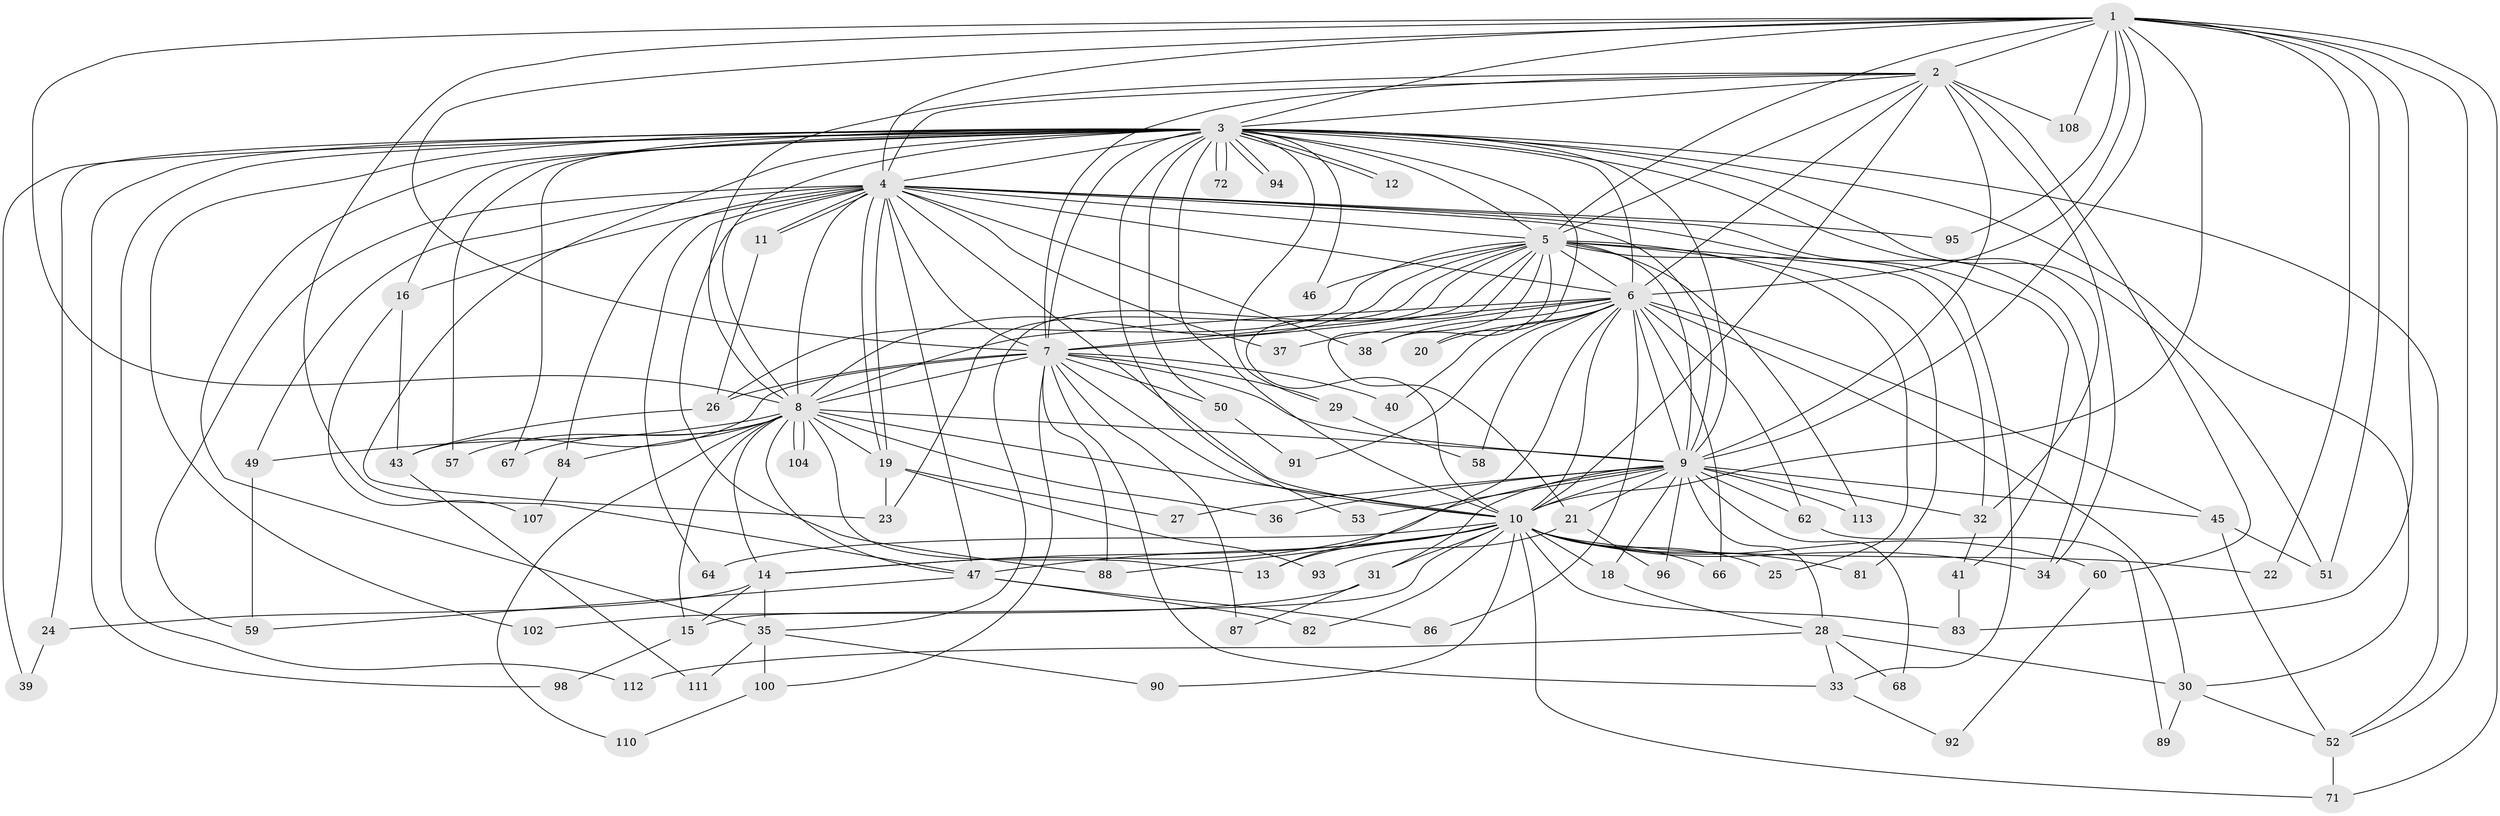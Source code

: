 // Generated by graph-tools (version 1.1) at 2025/51/02/27/25 19:51:49]
// undirected, 85 vertices, 217 edges
graph export_dot {
graph [start="1"]
  node [color=gray90,style=filled];
  1 [super="+74"];
  2 [super="+17"];
  3 [super="+85"];
  4 [super="+65"];
  5 [super="+56"];
  6 [super="+73"];
  7 [super="+44"];
  8 [super="+75"];
  9 [super="+61"];
  10 [super="+54"];
  11;
  12;
  13 [super="+105"];
  14 [super="+42"];
  15 [super="+76"];
  16;
  18;
  19 [super="+78"];
  20;
  21;
  22;
  23 [super="+97"];
  24;
  25;
  26;
  27;
  28 [super="+48"];
  29;
  30 [super="+101"];
  31;
  32 [super="+106"];
  33 [super="+69"];
  34 [super="+70"];
  35 [super="+55"];
  36;
  37;
  38;
  39;
  40;
  41;
  43 [super="+109"];
  45;
  46;
  47 [super="+80"];
  49;
  50;
  51;
  52 [super="+63"];
  53;
  57;
  58;
  59 [super="+79"];
  60;
  62;
  64;
  66;
  67;
  68;
  71 [super="+77"];
  72;
  81;
  82;
  83 [super="+99"];
  84;
  86;
  87;
  88 [super="+103"];
  89;
  90;
  91;
  92;
  93;
  94;
  95;
  96;
  98;
  100;
  102;
  104;
  107;
  108;
  110;
  111;
  112;
  113;
  1 -- 2;
  1 -- 3;
  1 -- 4;
  1 -- 5 [weight=2];
  1 -- 6;
  1 -- 7;
  1 -- 8;
  1 -- 9;
  1 -- 10 [weight=2];
  1 -- 22;
  1 -- 51;
  1 -- 52;
  1 -- 71;
  1 -- 95;
  1 -- 108;
  1 -- 47;
  1 -- 83;
  2 -- 3;
  2 -- 4;
  2 -- 5;
  2 -- 6;
  2 -- 7;
  2 -- 8;
  2 -- 9 [weight=2];
  2 -- 10;
  2 -- 34;
  2 -- 108;
  2 -- 60;
  3 -- 4;
  3 -- 5;
  3 -- 6;
  3 -- 7;
  3 -- 8;
  3 -- 9;
  3 -- 10;
  3 -- 12;
  3 -- 12;
  3 -- 16;
  3 -- 20;
  3 -- 24;
  3 -- 29;
  3 -- 30;
  3 -- 32;
  3 -- 35;
  3 -- 39;
  3 -- 46;
  3 -- 50;
  3 -- 52;
  3 -- 53;
  3 -- 57;
  3 -- 67;
  3 -- 72;
  3 -- 72;
  3 -- 94;
  3 -- 94;
  3 -- 98;
  3 -- 102;
  3 -- 112;
  3 -- 23;
  3 -- 51;
  4 -- 5;
  4 -- 6;
  4 -- 7;
  4 -- 8;
  4 -- 9;
  4 -- 10;
  4 -- 11;
  4 -- 11;
  4 -- 16;
  4 -- 19;
  4 -- 19;
  4 -- 34;
  4 -- 37;
  4 -- 41;
  4 -- 49;
  4 -- 59;
  4 -- 64;
  4 -- 84;
  4 -- 88;
  4 -- 95;
  4 -- 38;
  4 -- 47;
  5 -- 6 [weight=2];
  5 -- 7;
  5 -- 8;
  5 -- 9;
  5 -- 10;
  5 -- 21;
  5 -- 23;
  5 -- 25;
  5 -- 26;
  5 -- 33;
  5 -- 38;
  5 -- 46;
  5 -- 113;
  5 -- 81;
  5 -- 32;
  5 -- 35;
  6 -- 7;
  6 -- 8;
  6 -- 9;
  6 -- 10;
  6 -- 20;
  6 -- 30;
  6 -- 37;
  6 -- 38;
  6 -- 40;
  6 -- 45;
  6 -- 58;
  6 -- 62;
  6 -- 66;
  6 -- 91;
  6 -- 13;
  6 -- 86;
  7 -- 8 [weight=2];
  7 -- 9 [weight=2];
  7 -- 10;
  7 -- 29;
  7 -- 33;
  7 -- 40;
  7 -- 43;
  7 -- 50;
  7 -- 87;
  7 -- 88;
  7 -- 100;
  7 -- 26;
  8 -- 9;
  8 -- 10;
  8 -- 13;
  8 -- 14;
  8 -- 15;
  8 -- 36;
  8 -- 47;
  8 -- 49;
  8 -- 57;
  8 -- 67;
  8 -- 84;
  8 -- 104;
  8 -- 104;
  8 -- 110;
  8 -- 19;
  9 -- 10;
  9 -- 18;
  9 -- 21;
  9 -- 27;
  9 -- 28;
  9 -- 31;
  9 -- 32;
  9 -- 36;
  9 -- 45;
  9 -- 53;
  9 -- 62;
  9 -- 113;
  9 -- 96;
  9 -- 68;
  9 -- 14;
  10 -- 13;
  10 -- 14;
  10 -- 18;
  10 -- 22;
  10 -- 25;
  10 -- 31;
  10 -- 47;
  10 -- 60;
  10 -- 64;
  10 -- 66;
  10 -- 71;
  10 -- 81;
  10 -- 82;
  10 -- 83;
  10 -- 90;
  10 -- 34;
  10 -- 88;
  10 -- 15;
  11 -- 26;
  14 -- 15;
  14 -- 24;
  14 -- 35;
  15 -- 98;
  16 -- 43;
  16 -- 107;
  18 -- 28;
  19 -- 23;
  19 -- 27;
  19 -- 93;
  21 -- 93;
  21 -- 96;
  24 -- 39;
  26 -- 43;
  28 -- 112;
  28 -- 30;
  28 -- 68;
  28 -- 33;
  29 -- 58;
  30 -- 89;
  30 -- 52;
  31 -- 87;
  31 -- 102;
  32 -- 41;
  33 -- 92;
  35 -- 100;
  35 -- 90;
  35 -- 111;
  41 -- 83;
  43 -- 111;
  45 -- 51;
  45 -- 52;
  47 -- 59;
  47 -- 82;
  47 -- 86;
  49 -- 59;
  50 -- 91;
  52 -- 71;
  60 -- 92;
  62 -- 89;
  84 -- 107;
  100 -- 110;
}
